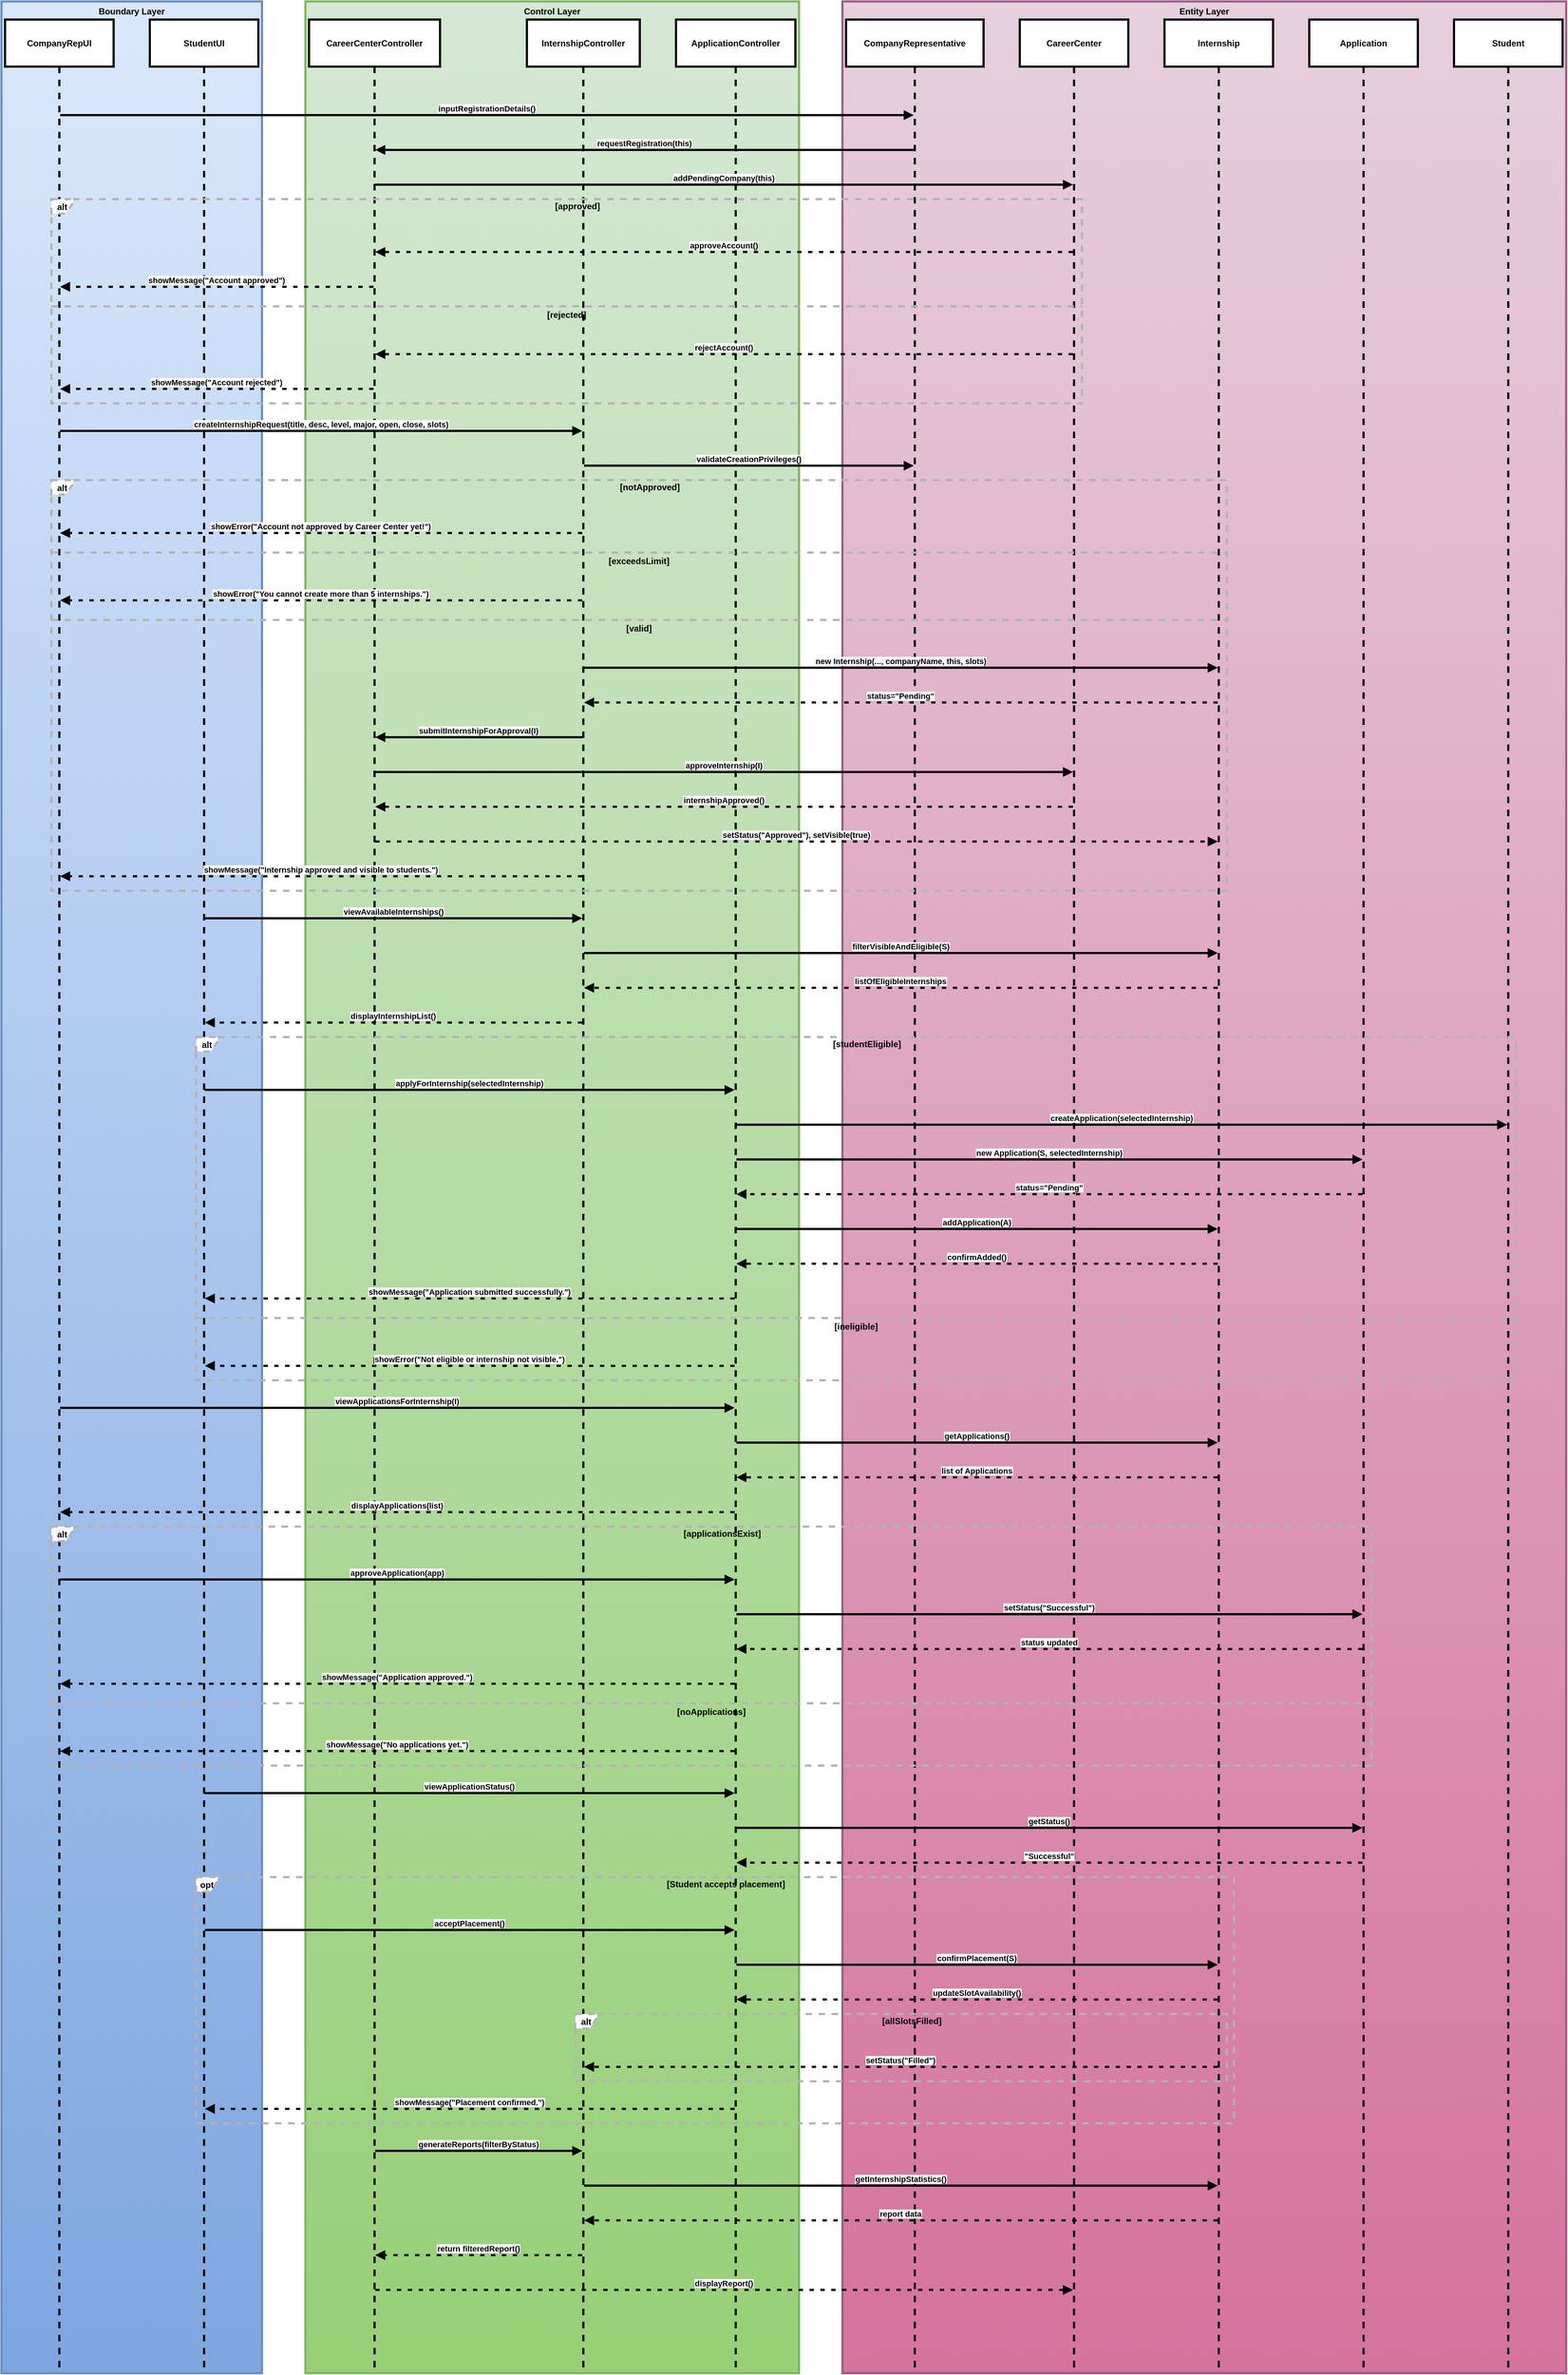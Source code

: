 <mxfile version="28.2.8">
  <diagram id="A1RBuz1T2mIyK1eWtsOE" name="Page-2">
    <mxGraphModel dx="1697" dy="1162" grid="1" gridSize="10" guides="1" tooltips="1" connect="1" arrows="1" fold="1" page="1" pageScale="1" pageWidth="827" pageHeight="1169" math="0" shadow="0">
      <root>
        <mxCell id="0" />
        <mxCell id="1" parent="0" />
        <mxCell id="ZMhzhqFESCD0y0pfr6QD-1" value="Boundary Layer" style="whiteSpace=wrap;strokeWidth=3;verticalAlign=top;fillColor=#dae8fc;strokeColor=#6c8ebf;gradientColor=#7ea6e0;fontStyle=1" vertex="1" parent="1">
          <mxGeometry x="20" y="20" width="360" height="3275" as="geometry" />
        </mxCell>
        <mxCell id="ZMhzhqFESCD0y0pfr6QD-2" value="Control Layer" style="whiteSpace=wrap;strokeWidth=3;verticalAlign=top;fillColor=#d5e8d4;gradientColor=#97d077;strokeColor=#82b366;fontStyle=1" vertex="1" parent="1">
          <mxGeometry x="440" y="20" width="682" height="3275" as="geometry" />
        </mxCell>
        <mxCell id="ZMhzhqFESCD0y0pfr6QD-3" value="Entity Layer" style="whiteSpace=wrap;strokeWidth=3;verticalAlign=top;fillColor=#e6d0de;gradientColor=#d5739d;strokeColor=#996185;fontStyle=1" vertex="1" parent="1">
          <mxGeometry x="1182" y="20" width="1000" height="3275" as="geometry" />
        </mxCell>
        <mxCell id="ZMhzhqFESCD0y0pfr6QD-4" value="CompanyRepUI" style="shape=umlLifeline;perimeter=lifelinePerimeter;whiteSpace=wrap;container=1;dropTarget=0;collapsible=0;recursiveResize=0;outlineConnect=0;portConstraint=eastwest;newEdgeStyle={&quot;edgeStyle&quot;:&quot;elbowEdgeStyle&quot;,&quot;elbow&quot;:&quot;vertical&quot;,&quot;curved&quot;:0,&quot;rounded&quot;:0};size=65;fontStyle=1;strokeWidth=3;" vertex="1" parent="1">
          <mxGeometry x="25" y="45" width="150" height="3250" as="geometry" />
        </mxCell>
        <mxCell id="ZMhzhqFESCD0y0pfr6QD-5" value="StudentUI" style="shape=umlLifeline;perimeter=lifelinePerimeter;whiteSpace=wrap;container=1;dropTarget=0;collapsible=0;recursiveResize=0;outlineConnect=0;portConstraint=eastwest;newEdgeStyle={&quot;edgeStyle&quot;:&quot;elbowEdgeStyle&quot;,&quot;elbow&quot;:&quot;vertical&quot;,&quot;curved&quot;:0,&quot;rounded&quot;:0};size=65;fontStyle=1;strokeWidth=3;" vertex="1" parent="1">
          <mxGeometry x="225" y="45" width="150" height="3250" as="geometry" />
        </mxCell>
        <mxCell id="ZMhzhqFESCD0y0pfr6QD-6" value="CareerCenterController" style="shape=umlLifeline;perimeter=lifelinePerimeter;whiteSpace=wrap;container=1;dropTarget=0;collapsible=0;recursiveResize=0;outlineConnect=0;portConstraint=eastwest;newEdgeStyle={&quot;edgeStyle&quot;:&quot;elbowEdgeStyle&quot;,&quot;elbow&quot;:&quot;vertical&quot;,&quot;curved&quot;:0,&quot;rounded&quot;:0};size=65;fontStyle=1;strokeWidth=3;" vertex="1" parent="1">
          <mxGeometry x="445" y="45" width="181" height="3250" as="geometry" />
        </mxCell>
        <mxCell id="ZMhzhqFESCD0y0pfr6QD-7" value="InternshipController" style="shape=umlLifeline;perimeter=lifelinePerimeter;whiteSpace=wrap;container=1;dropTarget=0;collapsible=0;recursiveResize=0;outlineConnect=0;portConstraint=eastwest;newEdgeStyle={&quot;edgeStyle&quot;:&quot;elbowEdgeStyle&quot;,&quot;elbow&quot;:&quot;vertical&quot;,&quot;curved&quot;:0,&quot;rounded&quot;:0};size=65;fontStyle=1;strokeWidth=3;" vertex="1" parent="1">
          <mxGeometry x="746" y="45" width="156" height="3250" as="geometry" />
        </mxCell>
        <mxCell id="ZMhzhqFESCD0y0pfr6QD-8" value="ApplicationController" style="shape=umlLifeline;perimeter=lifelinePerimeter;whiteSpace=wrap;container=1;dropTarget=0;collapsible=0;recursiveResize=0;outlineConnect=0;portConstraint=eastwest;newEdgeStyle={&quot;edgeStyle&quot;:&quot;elbowEdgeStyle&quot;,&quot;elbow&quot;:&quot;vertical&quot;,&quot;curved&quot;:0,&quot;rounded&quot;:0};size=65;fontStyle=1;strokeWidth=3;" vertex="1" parent="1">
          <mxGeometry x="952" y="45" width="165" height="3250" as="geometry" />
        </mxCell>
        <mxCell id="ZMhzhqFESCD0y0pfr6QD-9" value="CompanyRepresentative" style="shape=umlLifeline;perimeter=lifelinePerimeter;whiteSpace=wrap;container=1;dropTarget=0;collapsible=0;recursiveResize=0;outlineConnect=0;portConstraint=eastwest;newEdgeStyle={&quot;edgeStyle&quot;:&quot;elbowEdgeStyle&quot;,&quot;elbow&quot;:&quot;vertical&quot;,&quot;curved&quot;:0,&quot;rounded&quot;:0};size=65;fontStyle=1;strokeWidth=3;" vertex="1" parent="1">
          <mxGeometry x="1187" y="45" width="190" height="3250" as="geometry" />
        </mxCell>
        <mxCell id="ZMhzhqFESCD0y0pfr6QD-10" value="CareerCenter" style="shape=umlLifeline;perimeter=lifelinePerimeter;whiteSpace=wrap;container=1;dropTarget=0;collapsible=0;recursiveResize=0;outlineConnect=0;portConstraint=eastwest;newEdgeStyle={&quot;edgeStyle&quot;:&quot;elbowEdgeStyle&quot;,&quot;elbow&quot;:&quot;vertical&quot;,&quot;curved&quot;:0,&quot;rounded&quot;:0};size=65;fontStyle=1;strokeWidth=3;" vertex="1" parent="1">
          <mxGeometry x="1427" y="45" width="150" height="3250" as="geometry" />
        </mxCell>
        <mxCell id="ZMhzhqFESCD0y0pfr6QD-11" value="Internship" style="shape=umlLifeline;perimeter=lifelinePerimeter;whiteSpace=wrap;container=1;dropTarget=0;collapsible=0;recursiveResize=0;outlineConnect=0;portConstraint=eastwest;newEdgeStyle={&quot;edgeStyle&quot;:&quot;elbowEdgeStyle&quot;,&quot;elbow&quot;:&quot;vertical&quot;,&quot;curved&quot;:0,&quot;rounded&quot;:0};size=65;fontStyle=1;strokeWidth=3;" vertex="1" parent="1">
          <mxGeometry x="1627" y="45" width="150" height="3250" as="geometry" />
        </mxCell>
        <mxCell id="ZMhzhqFESCD0y0pfr6QD-12" value="Application" style="shape=umlLifeline;perimeter=lifelinePerimeter;whiteSpace=wrap;container=1;dropTarget=0;collapsible=0;recursiveResize=0;outlineConnect=0;portConstraint=eastwest;newEdgeStyle={&quot;edgeStyle&quot;:&quot;elbowEdgeStyle&quot;,&quot;elbow&quot;:&quot;vertical&quot;,&quot;curved&quot;:0,&quot;rounded&quot;:0};size=65;fontStyle=1;strokeWidth=3;" vertex="1" parent="1">
          <mxGeometry x="1827" y="45" width="150" height="3250" as="geometry" />
        </mxCell>
        <mxCell id="ZMhzhqFESCD0y0pfr6QD-13" value="Student" style="shape=umlLifeline;perimeter=lifelinePerimeter;whiteSpace=wrap;container=1;dropTarget=0;collapsible=0;recursiveResize=0;outlineConnect=0;portConstraint=eastwest;newEdgeStyle={&quot;edgeStyle&quot;:&quot;elbowEdgeStyle&quot;,&quot;elbow&quot;:&quot;vertical&quot;,&quot;curved&quot;:0,&quot;rounded&quot;:0};size=65;fontStyle=1;strokeWidth=3;" vertex="1" parent="1">
          <mxGeometry x="2027" y="45" width="150" height="3250" as="geometry" />
        </mxCell>
        <mxCell id="ZMhzhqFESCD0y0pfr6QD-14" value="alt" style="shape=umlFrame;dashed=1;pointerEvents=0;dropTarget=0;strokeColor=#B3B3B3;height=20;width=30;fontStyle=1;strokeWidth=3;" vertex="1" parent="1">
          <mxGeometry x="89" y="293" width="1424" height="282" as="geometry" />
        </mxCell>
        <mxCell id="ZMhzhqFESCD0y0pfr6QD-15" value="[approved]" style="text;strokeColor=none;fillColor=none;align=center;verticalAlign=middle;whiteSpace=wrap;fontStyle=1;strokeWidth=3;" vertex="1" parent="ZMhzhqFESCD0y0pfr6QD-14">
          <mxGeometry x="30" width="1394" height="20" as="geometry" />
        </mxCell>
        <mxCell id="ZMhzhqFESCD0y0pfr6QD-16" value="[rejected]" style="shape=line;dashed=1;whiteSpace=wrap;verticalAlign=top;labelPosition=center;verticalLabelPosition=middle;align=center;strokeColor=#B3B3B3;fontStyle=1;strokeWidth=3;" vertex="1" parent="ZMhzhqFESCD0y0pfr6QD-14">
          <mxGeometry y="146" width="1424" height="4" as="geometry" />
        </mxCell>
        <mxCell id="ZMhzhqFESCD0y0pfr6QD-17" value="alt" style="shape=umlFrame;dashed=1;pointerEvents=0;dropTarget=0;strokeColor=#B3B3B3;height=20;width=30;fontStyle=1;strokeWidth=3;" vertex="1" parent="1">
          <mxGeometry x="89" y="681" width="1624" height="567" as="geometry" />
        </mxCell>
        <mxCell id="ZMhzhqFESCD0y0pfr6QD-18" value="[notApproved]" style="text;strokeColor=none;fillColor=none;align=center;verticalAlign=middle;whiteSpace=wrap;fontStyle=1;strokeWidth=3;" vertex="1" parent="ZMhzhqFESCD0y0pfr6QD-17">
          <mxGeometry x="30" width="1594" height="20" as="geometry" />
        </mxCell>
        <mxCell id="ZMhzhqFESCD0y0pfr6QD-19" value="[exceedsLimit]" style="shape=line;dashed=1;whiteSpace=wrap;verticalAlign=top;labelPosition=center;verticalLabelPosition=middle;align=center;strokeColor=#B3B3B3;fontStyle=1;strokeWidth=3;" vertex="1" parent="ZMhzhqFESCD0y0pfr6QD-17">
          <mxGeometry y="98" width="1624" height="4" as="geometry" />
        </mxCell>
        <mxCell id="ZMhzhqFESCD0y0pfr6QD-20" value="[valid]" style="shape=line;dashed=1;whiteSpace=wrap;verticalAlign=top;labelPosition=center;verticalLabelPosition=middle;align=center;strokeColor=#B3B3B3;fontStyle=1;strokeWidth=3;" vertex="1" parent="ZMhzhqFESCD0y0pfr6QD-17">
          <mxGeometry y="191" width="1624" height="4" as="geometry" />
        </mxCell>
        <mxCell id="ZMhzhqFESCD0y0pfr6QD-21" value="alt" style="shape=umlFrame;dashed=1;pointerEvents=0;dropTarget=0;strokeColor=#B3B3B3;height=20;width=30;fontStyle=1;strokeWidth=3;" vertex="1" parent="1">
          <mxGeometry x="289" y="1450" width="1824" height="474" as="geometry" />
        </mxCell>
        <mxCell id="ZMhzhqFESCD0y0pfr6QD-22" value="[studentEligible]" style="text;strokeColor=none;fillColor=none;align=center;verticalAlign=middle;whiteSpace=wrap;fontStyle=1;strokeWidth=3;" vertex="1" parent="ZMhzhqFESCD0y0pfr6QD-21">
          <mxGeometry x="30" width="1794" height="20" as="geometry" />
        </mxCell>
        <mxCell id="ZMhzhqFESCD0y0pfr6QD-23" value="[ineligible]" style="shape=line;dashed=1;whiteSpace=wrap;verticalAlign=top;labelPosition=center;verticalLabelPosition=middle;align=center;strokeColor=#B3B3B3;fontStyle=1;strokeWidth=3;" vertex="1" parent="ZMhzhqFESCD0y0pfr6QD-21">
          <mxGeometry y="386" width="1824" height="4" as="geometry" />
        </mxCell>
        <mxCell id="ZMhzhqFESCD0y0pfr6QD-24" value="alt" style="shape=umlFrame;dashed=1;pointerEvents=0;dropTarget=0;strokeColor=#B3B3B3;height=20;width=30;fontStyle=1;strokeWidth=3;" vertex="1" parent="1">
          <mxGeometry x="89" y="2126" width="1824" height="330" as="geometry" />
        </mxCell>
        <mxCell id="ZMhzhqFESCD0y0pfr6QD-25" value="[applicationsExist]" style="text;strokeColor=none;fillColor=none;align=center;verticalAlign=middle;whiteSpace=wrap;fontStyle=1;strokeWidth=3;" vertex="1" parent="ZMhzhqFESCD0y0pfr6QD-24">
          <mxGeometry x="30" width="1794" height="20" as="geometry" />
        </mxCell>
        <mxCell id="ZMhzhqFESCD0y0pfr6QD-26" value="[noApplications]" style="shape=line;dashed=1;whiteSpace=wrap;verticalAlign=top;labelPosition=center;verticalLabelPosition=middle;align=center;strokeColor=#B3B3B3;fontStyle=1;strokeWidth=3;" vertex="1" parent="ZMhzhqFESCD0y0pfr6QD-24">
          <mxGeometry y="242" width="1824" height="4" as="geometry" />
        </mxCell>
        <mxCell id="ZMhzhqFESCD0y0pfr6QD-27" value="alt" style="shape=umlFrame;dashed=1;pointerEvents=0;dropTarget=0;strokeColor=#B3B3B3;height=20;width=30;fontStyle=1;strokeWidth=3;" vertex="1" parent="1">
          <mxGeometry x="813" y="2799" width="900" height="93" as="geometry" />
        </mxCell>
        <mxCell id="ZMhzhqFESCD0y0pfr6QD-28" value="[allSlotsFilled]" style="text;strokeColor=none;fillColor=none;align=center;verticalAlign=middle;whiteSpace=wrap;fontStyle=1;strokeWidth=3;" vertex="1" parent="ZMhzhqFESCD0y0pfr6QD-27">
          <mxGeometry x="30" width="870" height="20" as="geometry" />
        </mxCell>
        <mxCell id="ZMhzhqFESCD0y0pfr6QD-29" value="opt" style="shape=umlFrame;dashed=1;pointerEvents=0;dropTarget=0;strokeColor=#B3B3B3;height=20;width=30;fontStyle=1;strokeWidth=3;" vertex="1" parent="1">
          <mxGeometry x="289" y="2610" width="1434" height="340" as="geometry" />
        </mxCell>
        <mxCell id="ZMhzhqFESCD0y0pfr6QD-30" value="[Student accepts placement]" style="text;strokeColor=none;fillColor=none;align=center;verticalAlign=middle;whiteSpace=wrap;fontStyle=1;strokeWidth=3;" vertex="1" parent="ZMhzhqFESCD0y0pfr6QD-29">
          <mxGeometry x="30" width="1404" height="20" as="geometry" />
        </mxCell>
        <mxCell id="ZMhzhqFESCD0y0pfr6QD-31" value="inputRegistrationDetails()" style="verticalAlign=bottom;edgeStyle=elbowEdgeStyle;elbow=vertical;curved=0;rounded=0;endArrow=block;fontStyle=1;strokeWidth=3;" edge="1" parent="1" source="ZMhzhqFESCD0y0pfr6QD-4" target="ZMhzhqFESCD0y0pfr6QD-9">
          <mxGeometry relative="1" as="geometry">
            <Array as="points">
              <mxPoint x="699" y="177" />
            </Array>
          </mxGeometry>
        </mxCell>
        <mxCell id="ZMhzhqFESCD0y0pfr6QD-32" value="requestRegistration(this)" style="verticalAlign=bottom;edgeStyle=elbowEdgeStyle;elbow=vertical;curved=0;rounded=0;endArrow=block;fontStyle=1;strokeWidth=3;" edge="1" parent="1" source="ZMhzhqFESCD0y0pfr6QD-9" target="ZMhzhqFESCD0y0pfr6QD-6">
          <mxGeometry relative="1" as="geometry">
            <Array as="points">
              <mxPoint x="920" y="225" />
            </Array>
          </mxGeometry>
        </mxCell>
        <mxCell id="ZMhzhqFESCD0y0pfr6QD-33" value="addPendingCompany(this)" style="verticalAlign=bottom;edgeStyle=elbowEdgeStyle;elbow=vertical;curved=0;rounded=0;endArrow=block;fontStyle=1;strokeWidth=3;" edge="1" parent="1" source="ZMhzhqFESCD0y0pfr6QD-6" target="ZMhzhqFESCD0y0pfr6QD-10">
          <mxGeometry relative="1" as="geometry">
            <Array as="points">
              <mxPoint x="1027" y="273" />
            </Array>
          </mxGeometry>
        </mxCell>
        <mxCell id="ZMhzhqFESCD0y0pfr6QD-34" value="approveAccount()" style="verticalAlign=bottom;edgeStyle=elbowEdgeStyle;elbow=vertical;curved=0;rounded=0;dashed=1;dashPattern=2 3;endArrow=block;fontStyle=1;strokeWidth=3;" edge="1" parent="1" source="ZMhzhqFESCD0y0pfr6QD-10" target="ZMhzhqFESCD0y0pfr6QD-6">
          <mxGeometry relative="1" as="geometry">
            <Array as="points">
              <mxPoint x="1030" y="366" />
            </Array>
          </mxGeometry>
        </mxCell>
        <mxCell id="ZMhzhqFESCD0y0pfr6QD-35" value="showMessage(&quot;Account approved&quot;)" style="verticalAlign=bottom;edgeStyle=elbowEdgeStyle;elbow=vertical;curved=0;rounded=0;dashed=1;dashPattern=2 3;endArrow=block;fontStyle=1;strokeWidth=3;" edge="1" parent="1" source="ZMhzhqFESCD0y0pfr6QD-6" target="ZMhzhqFESCD0y0pfr6QD-4">
          <mxGeometry relative="1" as="geometry">
            <Array as="points">
              <mxPoint x="329" y="414" />
            </Array>
          </mxGeometry>
        </mxCell>
        <mxCell id="ZMhzhqFESCD0y0pfr6QD-36" value="rejectAccount()" style="verticalAlign=bottom;edgeStyle=elbowEdgeStyle;elbow=vertical;curved=0;rounded=0;dashed=1;dashPattern=2 3;endArrow=block;fontStyle=1;strokeWidth=3;" edge="1" parent="1" source="ZMhzhqFESCD0y0pfr6QD-10" target="ZMhzhqFESCD0y0pfr6QD-6">
          <mxGeometry relative="1" as="geometry">
            <Array as="points">
              <mxPoint x="1030" y="507" />
            </Array>
          </mxGeometry>
        </mxCell>
        <mxCell id="ZMhzhqFESCD0y0pfr6QD-37" value="showMessage(&quot;Account rejected&quot;)" style="verticalAlign=bottom;edgeStyle=elbowEdgeStyle;elbow=vertical;curved=0;rounded=0;dashed=1;dashPattern=2 3;endArrow=block;fontStyle=1;strokeWidth=3;" edge="1" parent="1" source="ZMhzhqFESCD0y0pfr6QD-6" target="ZMhzhqFESCD0y0pfr6QD-4">
          <mxGeometry relative="1" as="geometry">
            <Array as="points">
              <mxPoint x="329" y="555" />
            </Array>
          </mxGeometry>
        </mxCell>
        <mxCell id="ZMhzhqFESCD0y0pfr6QD-38" value="createInternshipRequest(title, desc, level, major, open, close, slots)" style="verticalAlign=bottom;edgeStyle=elbowEdgeStyle;elbow=vertical;curved=0;rounded=0;endArrow=block;fontStyle=1;strokeWidth=3;" edge="1" parent="1" source="ZMhzhqFESCD0y0pfr6QD-4" target="ZMhzhqFESCD0y0pfr6QD-7">
          <mxGeometry relative="1" as="geometry">
            <Array as="points">
              <mxPoint x="470" y="613" />
            </Array>
          </mxGeometry>
        </mxCell>
        <mxCell id="ZMhzhqFESCD0y0pfr6QD-39" value="validateCreationPrivileges()" style="verticalAlign=bottom;edgeStyle=elbowEdgeStyle;elbow=vertical;curved=0;rounded=0;endArrow=block;fontStyle=1;strokeWidth=3;" edge="1" parent="1" source="ZMhzhqFESCD0y0pfr6QD-7" target="ZMhzhqFESCD0y0pfr6QD-9">
          <mxGeometry relative="1" as="geometry">
            <Array as="points">
              <mxPoint x="1061" y="661" />
            </Array>
          </mxGeometry>
        </mxCell>
        <mxCell id="ZMhzhqFESCD0y0pfr6QD-40" value="showError(&quot;Account not approved by Career Center yet!&quot;)" style="verticalAlign=bottom;edgeStyle=elbowEdgeStyle;elbow=vertical;curved=0;rounded=0;dashed=1;dashPattern=2 3;endArrow=block;fontStyle=1;strokeWidth=3;" edge="1" parent="1" source="ZMhzhqFESCD0y0pfr6QD-7" target="ZMhzhqFESCD0y0pfr6QD-4">
          <mxGeometry relative="1" as="geometry">
            <Array as="points">
              <mxPoint x="473" y="754" />
            </Array>
          </mxGeometry>
        </mxCell>
        <mxCell id="ZMhzhqFESCD0y0pfr6QD-41" value="showError(&quot;You cannot create more than 5 internships.&quot;)" style="verticalAlign=bottom;edgeStyle=elbowEdgeStyle;elbow=vertical;curved=0;rounded=0;dashed=1;dashPattern=2 3;endArrow=block;fontStyle=1;strokeWidth=3;" edge="1" parent="1" source="ZMhzhqFESCD0y0pfr6QD-7" target="ZMhzhqFESCD0y0pfr6QD-4">
          <mxGeometry relative="1" as="geometry">
            <Array as="points">
              <mxPoint x="473" y="847" />
            </Array>
          </mxGeometry>
        </mxCell>
        <mxCell id="ZMhzhqFESCD0y0pfr6QD-42" value="new Internship(..., companyName, this, slots)" style="verticalAlign=bottom;edgeStyle=elbowEdgeStyle;elbow=vertical;curved=0;rounded=0;endArrow=block;fontStyle=1;strokeWidth=3;" edge="1" parent="1" source="ZMhzhqFESCD0y0pfr6QD-7" target="ZMhzhqFESCD0y0pfr6QD-11">
          <mxGeometry relative="1" as="geometry">
            <Array as="points">
              <mxPoint x="1271" y="940" />
            </Array>
          </mxGeometry>
        </mxCell>
        <mxCell id="ZMhzhqFESCD0y0pfr6QD-43" value="status=&quot;Pending&quot;" style="verticalAlign=bottom;edgeStyle=elbowEdgeStyle;elbow=vertical;curved=0;rounded=0;dashed=1;dashPattern=2 3;endArrow=block;fontStyle=1;strokeWidth=3;" edge="1" parent="1" source="ZMhzhqFESCD0y0pfr6QD-11" target="ZMhzhqFESCD0y0pfr6QD-7">
          <mxGeometry relative="1" as="geometry">
            <Array as="points">
              <mxPoint x="1274" y="988" />
            </Array>
          </mxGeometry>
        </mxCell>
        <mxCell id="ZMhzhqFESCD0y0pfr6QD-44" value="submitInternshipForApproval(I)" style="verticalAlign=bottom;edgeStyle=elbowEdgeStyle;elbow=vertical;curved=0;rounded=0;endArrow=block;fontStyle=1;strokeWidth=3;" edge="1" parent="1" source="ZMhzhqFESCD0y0pfr6QD-7" target="ZMhzhqFESCD0y0pfr6QD-6">
          <mxGeometry relative="1" as="geometry">
            <Array as="points">
              <mxPoint x="691" y="1036" />
            </Array>
          </mxGeometry>
        </mxCell>
        <mxCell id="ZMhzhqFESCD0y0pfr6QD-45" value="approveInternship(I)" style="verticalAlign=bottom;edgeStyle=elbowEdgeStyle;elbow=vertical;curved=0;rounded=0;endArrow=block;fontStyle=1;strokeWidth=3;" edge="1" parent="1" source="ZMhzhqFESCD0y0pfr6QD-6" target="ZMhzhqFESCD0y0pfr6QD-10">
          <mxGeometry relative="1" as="geometry">
            <Array as="points">
              <mxPoint x="1027" y="1084" />
            </Array>
          </mxGeometry>
        </mxCell>
        <mxCell id="ZMhzhqFESCD0y0pfr6QD-46" value="internshipApproved()" style="verticalAlign=bottom;edgeStyle=elbowEdgeStyle;elbow=vertical;curved=0;rounded=0;dashed=1;dashPattern=2 3;endArrow=block;fontStyle=1;strokeWidth=3;" edge="1" parent="1" source="ZMhzhqFESCD0y0pfr6QD-10" target="ZMhzhqFESCD0y0pfr6QD-6">
          <mxGeometry relative="1" as="geometry">
            <Array as="points">
              <mxPoint x="1030" y="1132" />
            </Array>
          </mxGeometry>
        </mxCell>
        <mxCell id="ZMhzhqFESCD0y0pfr6QD-47" value="setStatus(&quot;Approved&quot;), setVisible(true)" style="verticalAlign=bottom;edgeStyle=elbowEdgeStyle;elbow=vertical;curved=0;rounded=0;dashed=1;dashPattern=2 3;endArrow=block;fontStyle=1;strokeWidth=3;" edge="1" parent="1" source="ZMhzhqFESCD0y0pfr6QD-6" target="ZMhzhqFESCD0y0pfr6QD-11">
          <mxGeometry relative="1" as="geometry">
            <Array as="points">
              <mxPoint x="1127" y="1180" />
            </Array>
          </mxGeometry>
        </mxCell>
        <mxCell id="ZMhzhqFESCD0y0pfr6QD-48" value="showMessage(&quot;Internship approved and visible to students.&quot;)" style="verticalAlign=bottom;edgeStyle=elbowEdgeStyle;elbow=vertical;curved=0;rounded=0;dashed=1;dashPattern=2 3;endArrow=block;fontStyle=1;strokeWidth=3;" edge="1" parent="1" source="ZMhzhqFESCD0y0pfr6QD-7" target="ZMhzhqFESCD0y0pfr6QD-4">
          <mxGeometry relative="1" as="geometry">
            <Array as="points">
              <mxPoint x="473" y="1228" />
            </Array>
          </mxGeometry>
        </mxCell>
        <mxCell id="ZMhzhqFESCD0y0pfr6QD-49" value="viewAvailableInternships()" style="verticalAlign=bottom;edgeStyle=elbowEdgeStyle;elbow=vertical;curved=0;rounded=0;endArrow=block;fontStyle=1;strokeWidth=3;" edge="1" parent="1" source="ZMhzhqFESCD0y0pfr6QD-5" target="ZMhzhqFESCD0y0pfr6QD-7">
          <mxGeometry relative="1" as="geometry">
            <Array as="points">
              <mxPoint x="570" y="1286" />
            </Array>
          </mxGeometry>
        </mxCell>
        <mxCell id="ZMhzhqFESCD0y0pfr6QD-50" value="filterVisibleAndEligible(S)" style="verticalAlign=bottom;edgeStyle=elbowEdgeStyle;elbow=vertical;curved=0;rounded=0;endArrow=block;fontStyle=1;strokeWidth=3;" edge="1" parent="1" source="ZMhzhqFESCD0y0pfr6QD-7" target="ZMhzhqFESCD0y0pfr6QD-11">
          <mxGeometry relative="1" as="geometry">
            <Array as="points">
              <mxPoint x="1271" y="1334" />
            </Array>
          </mxGeometry>
        </mxCell>
        <mxCell id="ZMhzhqFESCD0y0pfr6QD-51" value="listOfEligibleInternships" style="verticalAlign=bottom;edgeStyle=elbowEdgeStyle;elbow=vertical;curved=0;rounded=0;dashed=1;dashPattern=2 3;endArrow=block;fontStyle=1;strokeWidth=3;" edge="1" parent="1" source="ZMhzhqFESCD0y0pfr6QD-11" target="ZMhzhqFESCD0y0pfr6QD-7">
          <mxGeometry relative="1" as="geometry">
            <Array as="points">
              <mxPoint x="1274" y="1382" />
            </Array>
          </mxGeometry>
        </mxCell>
        <mxCell id="ZMhzhqFESCD0y0pfr6QD-52" value="displayInternshipList()" style="verticalAlign=bottom;edgeStyle=elbowEdgeStyle;elbow=vertical;curved=0;rounded=0;dashed=1;dashPattern=2 3;endArrow=block;fontStyle=1;strokeWidth=3;" edge="1" parent="1" source="ZMhzhqFESCD0y0pfr6QD-7" target="ZMhzhqFESCD0y0pfr6QD-5">
          <mxGeometry relative="1" as="geometry">
            <Array as="points">
              <mxPoint x="573" y="1430" />
            </Array>
          </mxGeometry>
        </mxCell>
        <mxCell id="ZMhzhqFESCD0y0pfr6QD-53" value="applyForInternship(selectedInternship)" style="verticalAlign=bottom;edgeStyle=elbowEdgeStyle;elbow=vertical;curved=0;rounded=0;endArrow=block;fontStyle=1;strokeWidth=3;" edge="1" parent="1" source="ZMhzhqFESCD0y0pfr6QD-5" target="ZMhzhqFESCD0y0pfr6QD-8">
          <mxGeometry relative="1" as="geometry">
            <Array as="points">
              <mxPoint x="676" y="1523" />
            </Array>
          </mxGeometry>
        </mxCell>
        <mxCell id="ZMhzhqFESCD0y0pfr6QD-54" value="createApplication(selectedInternship)" style="verticalAlign=bottom;edgeStyle=elbowEdgeStyle;elbow=vertical;curved=0;rounded=0;endArrow=block;fontStyle=1;strokeWidth=3;" edge="1" parent="1" source="ZMhzhqFESCD0y0pfr6QD-8" target="ZMhzhqFESCD0y0pfr6QD-13">
          <mxGeometry relative="1" as="geometry">
            <Array as="points">
              <mxPoint x="1576" y="1571" />
            </Array>
          </mxGeometry>
        </mxCell>
        <mxCell id="ZMhzhqFESCD0y0pfr6QD-55" value="new Application(S, selectedInternship)" style="verticalAlign=bottom;edgeStyle=elbowEdgeStyle;elbow=vertical;curved=0;rounded=0;endArrow=block;fontStyle=1;strokeWidth=3;" edge="1" parent="1" source="ZMhzhqFESCD0y0pfr6QD-8" target="ZMhzhqFESCD0y0pfr6QD-12">
          <mxGeometry relative="1" as="geometry">
            <Array as="points">
              <mxPoint x="1476" y="1619" />
            </Array>
          </mxGeometry>
        </mxCell>
        <mxCell id="ZMhzhqFESCD0y0pfr6QD-56" value="status=&quot;Pending&quot;" style="verticalAlign=bottom;edgeStyle=elbowEdgeStyle;elbow=vertical;curved=0;rounded=0;dashed=1;dashPattern=2 3;endArrow=block;fontStyle=1;strokeWidth=3;" edge="1" parent="1" source="ZMhzhqFESCD0y0pfr6QD-12" target="ZMhzhqFESCD0y0pfr6QD-8">
          <mxGeometry relative="1" as="geometry">
            <Array as="points">
              <mxPoint x="1479" y="1667" />
            </Array>
          </mxGeometry>
        </mxCell>
        <mxCell id="ZMhzhqFESCD0y0pfr6QD-57" value="addApplication(A)" style="verticalAlign=bottom;edgeStyle=elbowEdgeStyle;elbow=vertical;curved=0;rounded=0;endArrow=block;fontStyle=1;strokeWidth=3;" edge="1" parent="1" source="ZMhzhqFESCD0y0pfr6QD-8" target="ZMhzhqFESCD0y0pfr6QD-11">
          <mxGeometry relative="1" as="geometry">
            <Array as="points">
              <mxPoint x="1376" y="1715" />
            </Array>
          </mxGeometry>
        </mxCell>
        <mxCell id="ZMhzhqFESCD0y0pfr6QD-58" value="confirmAdded()" style="verticalAlign=bottom;edgeStyle=elbowEdgeStyle;elbow=vertical;curved=0;rounded=0;dashed=1;dashPattern=2 3;endArrow=block;fontStyle=1;strokeWidth=3;" edge="1" parent="1" source="ZMhzhqFESCD0y0pfr6QD-11" target="ZMhzhqFESCD0y0pfr6QD-8">
          <mxGeometry relative="1" as="geometry">
            <Array as="points">
              <mxPoint x="1379" y="1763" />
            </Array>
          </mxGeometry>
        </mxCell>
        <mxCell id="ZMhzhqFESCD0y0pfr6QD-59" value="showMessage(&quot;Application submitted successfully.&quot;)" style="verticalAlign=bottom;edgeStyle=elbowEdgeStyle;elbow=vertical;curved=0;rounded=0;dashed=1;dashPattern=2 3;endArrow=block;fontStyle=1;strokeWidth=3;" edge="1" parent="1" source="ZMhzhqFESCD0y0pfr6QD-8" target="ZMhzhqFESCD0y0pfr6QD-5">
          <mxGeometry relative="1" as="geometry">
            <Array as="points">
              <mxPoint x="679" y="1811" />
            </Array>
          </mxGeometry>
        </mxCell>
        <mxCell id="ZMhzhqFESCD0y0pfr6QD-60" value="showError(&quot;Not eligible or internship not visible.&quot;)" style="verticalAlign=bottom;edgeStyle=elbowEdgeStyle;elbow=vertical;curved=0;rounded=0;dashed=1;dashPattern=2 3;endArrow=block;fontStyle=1;strokeWidth=3;" edge="1" parent="1" source="ZMhzhqFESCD0y0pfr6QD-8" target="ZMhzhqFESCD0y0pfr6QD-5">
          <mxGeometry relative="1" as="geometry">
            <Array as="points">
              <mxPoint x="679" y="1904" />
            </Array>
          </mxGeometry>
        </mxCell>
        <mxCell id="ZMhzhqFESCD0y0pfr6QD-61" value="viewApplicationsForInternship(I)" style="verticalAlign=bottom;edgeStyle=elbowEdgeStyle;elbow=vertical;curved=0;rounded=0;endArrow=block;fontStyle=1;strokeWidth=3;" edge="1" parent="1" source="ZMhzhqFESCD0y0pfr6QD-4" target="ZMhzhqFESCD0y0pfr6QD-8">
          <mxGeometry relative="1" as="geometry">
            <Array as="points">
              <mxPoint x="576" y="1962" />
            </Array>
          </mxGeometry>
        </mxCell>
        <mxCell id="ZMhzhqFESCD0y0pfr6QD-62" value="getApplications()" style="verticalAlign=bottom;edgeStyle=elbowEdgeStyle;elbow=vertical;curved=0;rounded=0;endArrow=block;fontStyle=1;strokeWidth=3;" edge="1" parent="1" source="ZMhzhqFESCD0y0pfr6QD-8" target="ZMhzhqFESCD0y0pfr6QD-11">
          <mxGeometry relative="1" as="geometry">
            <Array as="points">
              <mxPoint x="1376" y="2010" />
            </Array>
          </mxGeometry>
        </mxCell>
        <mxCell id="ZMhzhqFESCD0y0pfr6QD-63" value="list of Applications" style="verticalAlign=bottom;edgeStyle=elbowEdgeStyle;elbow=vertical;curved=0;rounded=0;dashed=1;dashPattern=2 3;endArrow=block;fontStyle=1;strokeWidth=3;" edge="1" parent="1" source="ZMhzhqFESCD0y0pfr6QD-11" target="ZMhzhqFESCD0y0pfr6QD-8">
          <mxGeometry relative="1" as="geometry">
            <Array as="points">
              <mxPoint x="1379" y="2058" />
            </Array>
          </mxGeometry>
        </mxCell>
        <mxCell id="ZMhzhqFESCD0y0pfr6QD-64" value="displayApplications(list)" style="verticalAlign=bottom;edgeStyle=elbowEdgeStyle;elbow=vertical;curved=0;rounded=0;dashed=1;dashPattern=2 3;endArrow=block;fontStyle=1;strokeWidth=3;" edge="1" parent="1" source="ZMhzhqFESCD0y0pfr6QD-8" target="ZMhzhqFESCD0y0pfr6QD-4">
          <mxGeometry relative="1" as="geometry">
            <Array as="points">
              <mxPoint x="579" y="2106" />
            </Array>
          </mxGeometry>
        </mxCell>
        <mxCell id="ZMhzhqFESCD0y0pfr6QD-65" value="approveApplication(app)" style="verticalAlign=bottom;edgeStyle=elbowEdgeStyle;elbow=vertical;curved=0;rounded=0;endArrow=block;fontStyle=1;strokeWidth=3;" edge="1" parent="1" source="ZMhzhqFESCD0y0pfr6QD-4" target="ZMhzhqFESCD0y0pfr6QD-8">
          <mxGeometry relative="1" as="geometry">
            <Array as="points">
              <mxPoint x="576" y="2199" />
            </Array>
          </mxGeometry>
        </mxCell>
        <mxCell id="ZMhzhqFESCD0y0pfr6QD-66" value="setStatus(&quot;Successful&quot;)" style="verticalAlign=bottom;edgeStyle=elbowEdgeStyle;elbow=vertical;curved=0;rounded=0;endArrow=block;fontStyle=1;strokeWidth=3;" edge="1" parent="1" source="ZMhzhqFESCD0y0pfr6QD-8" target="ZMhzhqFESCD0y0pfr6QD-12">
          <mxGeometry relative="1" as="geometry">
            <Array as="points">
              <mxPoint x="1476" y="2247" />
            </Array>
          </mxGeometry>
        </mxCell>
        <mxCell id="ZMhzhqFESCD0y0pfr6QD-67" value="status updated" style="verticalAlign=bottom;edgeStyle=elbowEdgeStyle;elbow=vertical;curved=0;rounded=0;dashed=1;dashPattern=2 3;endArrow=block;fontStyle=1;strokeWidth=3;" edge="1" parent="1" source="ZMhzhqFESCD0y0pfr6QD-12" target="ZMhzhqFESCD0y0pfr6QD-8">
          <mxGeometry relative="1" as="geometry">
            <Array as="points">
              <mxPoint x="1479" y="2295" />
            </Array>
          </mxGeometry>
        </mxCell>
        <mxCell id="ZMhzhqFESCD0y0pfr6QD-68" value="showMessage(&quot;Application approved.&quot;)" style="verticalAlign=bottom;edgeStyle=elbowEdgeStyle;elbow=vertical;curved=0;rounded=0;dashed=1;dashPattern=2 3;endArrow=block;fontStyle=1;strokeWidth=3;" edge="1" parent="1" source="ZMhzhqFESCD0y0pfr6QD-8" target="ZMhzhqFESCD0y0pfr6QD-4">
          <mxGeometry relative="1" as="geometry">
            <Array as="points">
              <mxPoint x="579" y="2343" />
            </Array>
          </mxGeometry>
        </mxCell>
        <mxCell id="ZMhzhqFESCD0y0pfr6QD-69" value="showMessage(&quot;No applications yet.&quot;)" style="verticalAlign=bottom;edgeStyle=elbowEdgeStyle;elbow=vertical;curved=0;rounded=0;dashed=1;dashPattern=2 3;endArrow=block;fontStyle=1;strokeWidth=3;" edge="1" parent="1" source="ZMhzhqFESCD0y0pfr6QD-8" target="ZMhzhqFESCD0y0pfr6QD-4">
          <mxGeometry relative="1" as="geometry">
            <Array as="points">
              <mxPoint x="579" y="2436" />
            </Array>
          </mxGeometry>
        </mxCell>
        <mxCell id="ZMhzhqFESCD0y0pfr6QD-70" value="viewApplicationStatus()" style="verticalAlign=bottom;edgeStyle=elbowEdgeStyle;elbow=vertical;curved=0;rounded=0;endArrow=block;fontStyle=1;strokeWidth=3;" edge="1" parent="1" source="ZMhzhqFESCD0y0pfr6QD-5" target="ZMhzhqFESCD0y0pfr6QD-8">
          <mxGeometry relative="1" as="geometry">
            <Array as="points">
              <mxPoint x="676" y="2494" />
            </Array>
          </mxGeometry>
        </mxCell>
        <mxCell id="ZMhzhqFESCD0y0pfr6QD-71" value="getStatus()" style="verticalAlign=bottom;edgeStyle=elbowEdgeStyle;elbow=vertical;curved=0;rounded=0;endArrow=block;fontStyle=1;strokeWidth=3;" edge="1" parent="1" source="ZMhzhqFESCD0y0pfr6QD-8" target="ZMhzhqFESCD0y0pfr6QD-12">
          <mxGeometry relative="1" as="geometry">
            <Array as="points">
              <mxPoint x="1476" y="2542" />
            </Array>
          </mxGeometry>
        </mxCell>
        <mxCell id="ZMhzhqFESCD0y0pfr6QD-72" value="&quot;Successful&quot;" style="verticalAlign=bottom;edgeStyle=elbowEdgeStyle;elbow=vertical;curved=0;rounded=0;dashed=1;dashPattern=2 3;endArrow=block;fontStyle=1;strokeWidth=3;" edge="1" parent="1" source="ZMhzhqFESCD0y0pfr6QD-12" target="ZMhzhqFESCD0y0pfr6QD-8">
          <mxGeometry relative="1" as="geometry">
            <Array as="points">
              <mxPoint x="1479" y="2590" />
            </Array>
          </mxGeometry>
        </mxCell>
        <mxCell id="ZMhzhqFESCD0y0pfr6QD-73" value="acceptPlacement()" style="verticalAlign=bottom;edgeStyle=elbowEdgeStyle;elbow=vertical;curved=0;rounded=0;endArrow=block;fontStyle=1;strokeWidth=3;" edge="1" parent="1" source="ZMhzhqFESCD0y0pfr6QD-5" target="ZMhzhqFESCD0y0pfr6QD-8">
          <mxGeometry relative="1" as="geometry">
            <Array as="points">
              <mxPoint x="676" y="2683" />
            </Array>
          </mxGeometry>
        </mxCell>
        <mxCell id="ZMhzhqFESCD0y0pfr6QD-74" value="confirmPlacement(S)" style="verticalAlign=bottom;edgeStyle=elbowEdgeStyle;elbow=vertical;curved=0;rounded=0;endArrow=block;fontStyle=1;strokeWidth=3;" edge="1" parent="1" source="ZMhzhqFESCD0y0pfr6QD-8" target="ZMhzhqFESCD0y0pfr6QD-11">
          <mxGeometry relative="1" as="geometry">
            <Array as="points">
              <mxPoint x="1376" y="2731" />
            </Array>
          </mxGeometry>
        </mxCell>
        <mxCell id="ZMhzhqFESCD0y0pfr6QD-75" value="updateSlotAvailability()" style="verticalAlign=bottom;edgeStyle=elbowEdgeStyle;elbow=vertical;curved=0;rounded=0;dashed=1;dashPattern=2 3;endArrow=block;fontStyle=1;strokeWidth=3;" edge="1" parent="1" source="ZMhzhqFESCD0y0pfr6QD-11" target="ZMhzhqFESCD0y0pfr6QD-8">
          <mxGeometry relative="1" as="geometry">
            <Array as="points">
              <mxPoint x="1379" y="2779" />
            </Array>
          </mxGeometry>
        </mxCell>
        <mxCell id="ZMhzhqFESCD0y0pfr6QD-76" value="setStatus(&quot;Filled&quot;)" style="verticalAlign=bottom;edgeStyle=elbowEdgeStyle;elbow=vertical;curved=0;rounded=0;dashed=1;dashPattern=2 3;endArrow=block;fontStyle=1;strokeWidth=3;" edge="1" parent="1" source="ZMhzhqFESCD0y0pfr6QD-11" target="ZMhzhqFESCD0y0pfr6QD-7">
          <mxGeometry relative="1" as="geometry">
            <Array as="points">
              <mxPoint x="1274" y="2872" />
            </Array>
          </mxGeometry>
        </mxCell>
        <mxCell id="ZMhzhqFESCD0y0pfr6QD-77" value="showMessage(&quot;Placement confirmed.&quot;)" style="verticalAlign=bottom;edgeStyle=elbowEdgeStyle;elbow=vertical;curved=0;rounded=0;dashed=1;dashPattern=2 3;endArrow=block;fontStyle=1;strokeWidth=3;" edge="1" parent="1" source="ZMhzhqFESCD0y0pfr6QD-8" target="ZMhzhqFESCD0y0pfr6QD-5">
          <mxGeometry relative="1" as="geometry">
            <Array as="points">
              <mxPoint x="679" y="2930" />
            </Array>
          </mxGeometry>
        </mxCell>
        <mxCell id="ZMhzhqFESCD0y0pfr6QD-78" value="generateReports(filterByStatus)" style="verticalAlign=bottom;edgeStyle=elbowEdgeStyle;elbow=vertical;curved=0;rounded=0;endArrow=block;fontStyle=1;strokeWidth=3;" edge="1" parent="1" source="ZMhzhqFESCD0y0pfr6QD-6" target="ZMhzhqFESCD0y0pfr6QD-7">
          <mxGeometry relative="1" as="geometry">
            <Array as="points">
              <mxPoint x="688" y="2988" />
            </Array>
          </mxGeometry>
        </mxCell>
        <mxCell id="ZMhzhqFESCD0y0pfr6QD-79" value="getInternshipStatistics()" style="verticalAlign=bottom;edgeStyle=elbowEdgeStyle;elbow=vertical;curved=0;rounded=0;endArrow=block;fontStyle=1;strokeWidth=3;" edge="1" parent="1" source="ZMhzhqFESCD0y0pfr6QD-7" target="ZMhzhqFESCD0y0pfr6QD-11">
          <mxGeometry relative="1" as="geometry">
            <Array as="points">
              <mxPoint x="1271" y="3036" />
            </Array>
          </mxGeometry>
        </mxCell>
        <mxCell id="ZMhzhqFESCD0y0pfr6QD-80" value="report data" style="verticalAlign=bottom;edgeStyle=elbowEdgeStyle;elbow=vertical;curved=0;rounded=0;dashed=1;dashPattern=2 3;endArrow=block;fontStyle=1;strokeWidth=3;" edge="1" parent="1" source="ZMhzhqFESCD0y0pfr6QD-11" target="ZMhzhqFESCD0y0pfr6QD-7">
          <mxGeometry relative="1" as="geometry">
            <Array as="points">
              <mxPoint x="1274" y="3084" />
            </Array>
          </mxGeometry>
        </mxCell>
        <mxCell id="ZMhzhqFESCD0y0pfr6QD-81" value="return filteredReport()" style="verticalAlign=bottom;edgeStyle=elbowEdgeStyle;elbow=vertical;curved=0;rounded=0;dashed=1;dashPattern=2 3;endArrow=block;fontStyle=1;strokeWidth=3;" edge="1" parent="1" source="ZMhzhqFESCD0y0pfr6QD-7" target="ZMhzhqFESCD0y0pfr6QD-6">
          <mxGeometry relative="1" as="geometry">
            <Array as="points">
              <mxPoint x="691" y="3132" />
            </Array>
          </mxGeometry>
        </mxCell>
        <mxCell id="ZMhzhqFESCD0y0pfr6QD-82" value="displayReport()" style="verticalAlign=bottom;edgeStyle=elbowEdgeStyle;elbow=vertical;curved=0;rounded=0;dashed=1;dashPattern=2 3;endArrow=block;fontStyle=1;strokeWidth=3;" edge="1" parent="1" source="ZMhzhqFESCD0y0pfr6QD-6" target="ZMhzhqFESCD0y0pfr6QD-10">
          <mxGeometry relative="1" as="geometry">
            <Array as="points">
              <mxPoint x="1027" y="3180" />
            </Array>
          </mxGeometry>
        </mxCell>
      </root>
    </mxGraphModel>
  </diagram>
</mxfile>
